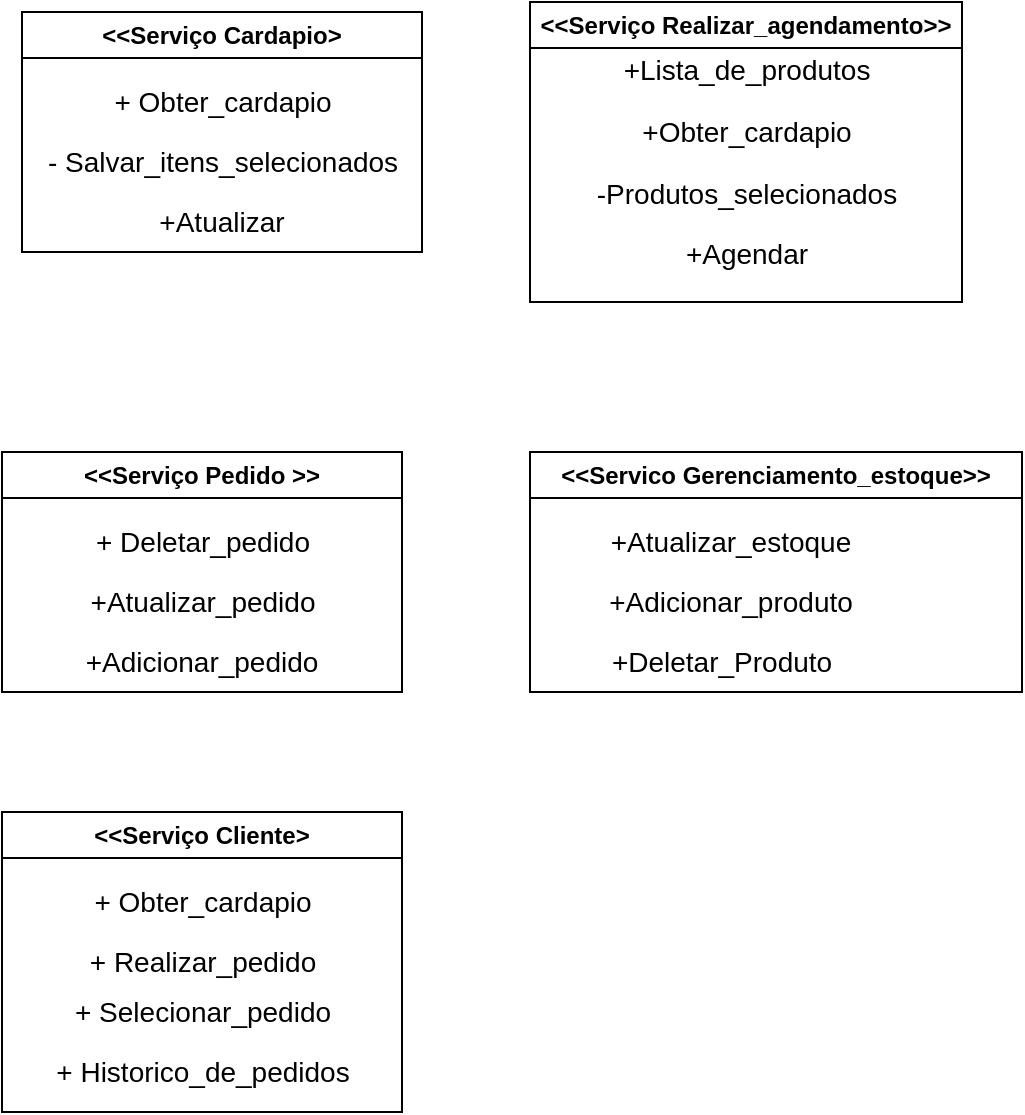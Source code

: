 <mxfile version="24.2.3" type="google">
  <diagram name="Página-1" id="YA7ydrBfAROpvFAgnlAH">
    <mxGraphModel dx="1434" dy="772" grid="1" gridSize="10" guides="1" tooltips="1" connect="1" arrows="1" fold="1" page="1" pageScale="1" pageWidth="827" pageHeight="1169" math="0" shadow="0">
      <root>
        <mxCell id="0" />
        <mxCell id="1" parent="0" />
        <mxCell id="KoA3YsvBFlQsMVqC4e15-1" value="&amp;lt;&amp;lt;Serviço Cardapio&amp;gt;" style="swimlane;whiteSpace=wrap;html=1;" vertex="1" parent="1">
          <mxGeometry x="170" y="70" width="200" height="120" as="geometry">
            <mxRectangle x="170" y="70" width="200" height="30" as="alternateBounds" />
          </mxGeometry>
        </mxCell>
        <mxCell id="KoA3YsvBFlQsMVqC4e15-2" value="&lt;font style=&quot;font-size: 14px;&quot;&gt;+ Obter_cardapio&lt;/font&gt;" style="text;html=1;align=center;verticalAlign=middle;resizable=0;points=[];autosize=1;strokeColor=none;fillColor=none;" vertex="1" parent="KoA3YsvBFlQsMVqC4e15-1">
          <mxGeometry x="35" y="30" width="130" height="30" as="geometry" />
        </mxCell>
        <mxCell id="KoA3YsvBFlQsMVqC4e15-3" value="&lt;font style=&quot;font-size: 14px;&quot;&gt;- Salvar_itens_selecionados&lt;/font&gt;" style="text;html=1;align=center;verticalAlign=middle;resizable=0;points=[];autosize=1;strokeColor=none;fillColor=none;" vertex="1" parent="KoA3YsvBFlQsMVqC4e15-1">
          <mxGeometry y="60" width="200" height="30" as="geometry" />
        </mxCell>
        <mxCell id="KoA3YsvBFlQsMVqC4e15-7" value="&lt;font style=&quot;font-size: 14px;&quot;&gt;+Atualizar&lt;/font&gt;" style="text;html=1;align=center;verticalAlign=middle;whiteSpace=wrap;rounded=0;" vertex="1" parent="KoA3YsvBFlQsMVqC4e15-1">
          <mxGeometry x="70" y="90" width="60" height="30" as="geometry" />
        </mxCell>
        <mxCell id="KoA3YsvBFlQsMVqC4e15-4" value="&amp;lt;&amp;lt;Serviço Realizar_agendamento&amp;gt;&amp;gt;" style="swimlane;whiteSpace=wrap;html=1;" vertex="1" parent="1">
          <mxGeometry x="424" y="65" width="216" height="150" as="geometry">
            <mxRectangle x="424" y="65" width="240" height="30" as="alternateBounds" />
          </mxGeometry>
        </mxCell>
        <mxCell id="KoA3YsvBFlQsMVqC4e15-5" value="&lt;p style=&quot;font-size: 14px;&quot; class=&quot;MsoNormal&quot;&gt;&lt;font style=&quot;font-size: 14px;&quot;&gt;+Lista_de_produtos&lt;/font&gt;&lt;/p&gt;&lt;p style=&quot;font-size: 14px;&quot; class=&quot;MsoNormal&quot;&gt;&lt;font style=&quot;font-size: 14px;&quot;&gt;+Obter_cardapio&lt;/font&gt;&lt;/p&gt;&lt;p style=&quot;font-size: 14px;&quot; class=&quot;MsoNormal&quot;&gt;&lt;font style=&quot;font-size: 14px;&quot;&gt;-Produtos_selecionados&lt;/font&gt;&lt;/p&gt;&lt;p style=&quot;font-size: 14px;&quot; class=&quot;MsoNormal&quot;&gt;&lt;font style=&quot;font-size: 14px;&quot;&gt;+Agendar&lt;/font&gt;&lt;/p&gt;" style="text;html=1;align=center;verticalAlign=middle;resizable=0;points=[];autosize=1;strokeColor=none;fillColor=none;" vertex="1" parent="KoA3YsvBFlQsMVqC4e15-4">
          <mxGeometry x="23" y="5" width="170" height="150" as="geometry" />
        </mxCell>
        <mxCell id="KoA3YsvBFlQsMVqC4e15-8" value="&amp;lt;&amp;lt;Serviço Pedido &amp;gt;&amp;gt;" style="swimlane;whiteSpace=wrap;html=1;" vertex="1" parent="1">
          <mxGeometry x="160" y="290" width="200" height="120" as="geometry">
            <mxRectangle x="170" y="70" width="200" height="30" as="alternateBounds" />
          </mxGeometry>
        </mxCell>
        <mxCell id="KoA3YsvBFlQsMVqC4e15-9" value="&lt;font style=&quot;font-size: 14px;&quot;&gt;+ Deletar_pedido&lt;/font&gt;" style="text;html=1;align=center;verticalAlign=middle;resizable=0;points=[];autosize=1;strokeColor=none;fillColor=none;" vertex="1" parent="KoA3YsvBFlQsMVqC4e15-8">
          <mxGeometry x="35" y="30" width="130" height="30" as="geometry" />
        </mxCell>
        <mxCell id="KoA3YsvBFlQsMVqC4e15-10" value="&lt;font style=&quot;font-size: 14px;&quot;&gt;+Atualizar_pedido&lt;/font&gt;" style="text;html=1;align=center;verticalAlign=middle;resizable=0;points=[];autosize=1;strokeColor=none;fillColor=none;" vertex="1" parent="KoA3YsvBFlQsMVqC4e15-8">
          <mxGeometry x="30" y="60" width="140" height="30" as="geometry" />
        </mxCell>
        <mxCell id="KoA3YsvBFlQsMVqC4e15-11" value="&lt;font style=&quot;font-size: 14px;&quot;&gt;+Adicionar_pedido&lt;/font&gt;" style="text;html=1;align=center;verticalAlign=middle;whiteSpace=wrap;rounded=0;" vertex="1" parent="KoA3YsvBFlQsMVqC4e15-8">
          <mxGeometry x="70" y="90" width="60" height="30" as="geometry" />
        </mxCell>
        <mxCell id="KoA3YsvBFlQsMVqC4e15-13" value="&amp;lt;&amp;lt;Servico Gerenciamento_estoque&amp;gt;&amp;gt;" style="swimlane;whiteSpace=wrap;html=1;" vertex="1" parent="1">
          <mxGeometry x="424" y="290" width="246" height="120" as="geometry">
            <mxRectangle x="170" y="70" width="200" height="30" as="alternateBounds" />
          </mxGeometry>
        </mxCell>
        <mxCell id="KoA3YsvBFlQsMVqC4e15-14" value="&lt;span style=&quot;font-size: 14px;&quot;&gt;+Atualizar_estoque&lt;/span&gt;" style="text;html=1;align=center;verticalAlign=middle;resizable=0;points=[];autosize=1;strokeColor=none;fillColor=none;" vertex="1" parent="KoA3YsvBFlQsMVqC4e15-13">
          <mxGeometry x="30" y="30" width="140" height="30" as="geometry" />
        </mxCell>
        <mxCell id="KoA3YsvBFlQsMVqC4e15-15" value="&lt;font style=&quot;font-size: 14px;&quot;&gt;+Adicionar_produto&lt;/font&gt;" style="text;html=1;align=center;verticalAlign=middle;resizable=0;points=[];autosize=1;strokeColor=none;fillColor=none;" vertex="1" parent="KoA3YsvBFlQsMVqC4e15-13">
          <mxGeometry x="25" y="60" width="150" height="30" as="geometry" />
        </mxCell>
        <mxCell id="KoA3YsvBFlQsMVqC4e15-16" value="&lt;font style=&quot;font-size: 14px;&quot;&gt;+Deletar_Produto&lt;/font&gt;" style="text;html=1;align=center;verticalAlign=middle;whiteSpace=wrap;rounded=0;" vertex="1" parent="KoA3YsvBFlQsMVqC4e15-13">
          <mxGeometry x="66" y="90" width="60" height="30" as="geometry" />
        </mxCell>
        <mxCell id="KoA3YsvBFlQsMVqC4e15-17" value="&amp;lt;&amp;lt;Serviço Cliente&amp;gt;" style="swimlane;whiteSpace=wrap;html=1;" vertex="1" parent="1">
          <mxGeometry x="160" y="470" width="200" height="150" as="geometry">
            <mxRectangle x="170" y="70" width="200" height="30" as="alternateBounds" />
          </mxGeometry>
        </mxCell>
        <mxCell id="KoA3YsvBFlQsMVqC4e15-18" value="&lt;font style=&quot;font-size: 14px;&quot;&gt;+ Obter_cardapio&lt;/font&gt;" style="text;html=1;align=center;verticalAlign=middle;resizable=0;points=[];autosize=1;strokeColor=none;fillColor=none;" vertex="1" parent="KoA3YsvBFlQsMVqC4e15-17">
          <mxGeometry x="35" y="30" width="130" height="30" as="geometry" />
        </mxCell>
        <mxCell id="KoA3YsvBFlQsMVqC4e15-21" value="&lt;font style=&quot;font-size: 14px;&quot;&gt;+ Realizar_pedido&lt;/font&gt;" style="text;html=1;align=center;verticalAlign=middle;resizable=0;points=[];autosize=1;strokeColor=none;fillColor=none;" vertex="1" parent="KoA3YsvBFlQsMVqC4e15-17">
          <mxGeometry x="30" y="60" width="140" height="30" as="geometry" />
        </mxCell>
        <mxCell id="KoA3YsvBFlQsMVqC4e15-22" value="&lt;font style=&quot;font-size: 14px;&quot;&gt;+ Selecionar_pedido&lt;/font&gt;" style="text;html=1;align=center;verticalAlign=middle;resizable=0;points=[];autosize=1;strokeColor=none;fillColor=none;" vertex="1" parent="KoA3YsvBFlQsMVqC4e15-17">
          <mxGeometry x="25" y="85" width="150" height="30" as="geometry" />
        </mxCell>
        <mxCell id="KoA3YsvBFlQsMVqC4e15-23" value="&lt;font style=&quot;font-size: 14px;&quot;&gt;+ Historico_de_pedidos&lt;/font&gt;" style="text;html=1;align=center;verticalAlign=middle;resizable=0;points=[];autosize=1;strokeColor=none;fillColor=none;" vertex="1" parent="KoA3YsvBFlQsMVqC4e15-17">
          <mxGeometry x="15" y="115" width="170" height="30" as="geometry" />
        </mxCell>
      </root>
    </mxGraphModel>
  </diagram>
</mxfile>
